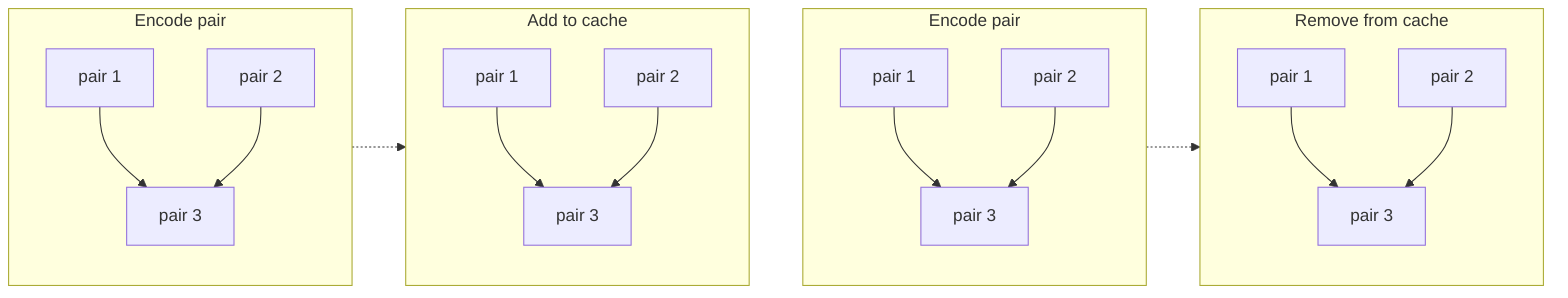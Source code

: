flowchart LR
  subgraph s0[Encode pair]
    direction TB

    c0[pair 1]:::blue --> c2[pair 3]
    c1[pair 2] --> c2
  end

  s0 -.-> s1

  subgraph s1[Add to cache]
    direction TB

    c3[pair 1] --> c5[pair 3]:::blue
    c4[pair 2] --> c5
  end

  s1 ~~~ s2

  subgraph s2[Encode pair]
    direction TB

    c6[pair 1] --> c8[pair 3]
    c7[pair 2]:::blue --> c8
  end

  s2 -.-> s3

  subgraph s3[Remove from cache]
    direction TB

    c9[pair 1] --> c11[pair 3]:::red
    c10[pair 2] --> c11
  end